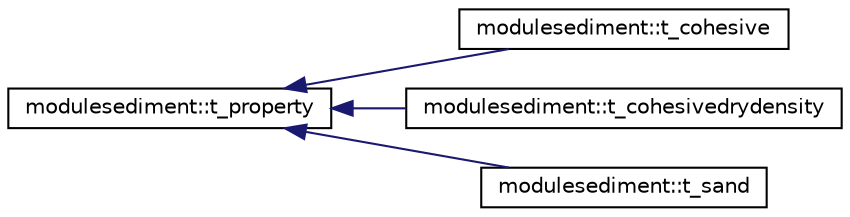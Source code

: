 digraph "Graphical Class Hierarchy"
{
 // LATEX_PDF_SIZE
  edge [fontname="Helvetica",fontsize="10",labelfontname="Helvetica",labelfontsize="10"];
  node [fontname="Helvetica",fontsize="10",shape=record];
  rankdir="LR";
  Node0 [label="modulesediment::t_property",height=0.2,width=0.4,color="black", fillcolor="white", style="filled",URL="$structmodulesediment_1_1t__property.html",tooltip=" "];
  Node0 -> Node1 [dir="back",color="midnightblue",fontsize="10",style="solid",fontname="Helvetica"];
  Node1 [label="modulesediment::t_cohesive",height=0.2,width=0.4,color="black", fillcolor="white", style="filled",URL="$structmodulesediment_1_1t__cohesive.html",tooltip=" "];
  Node0 -> Node2 [dir="back",color="midnightblue",fontsize="10",style="solid",fontname="Helvetica"];
  Node2 [label="modulesediment::t_cohesivedrydensity",height=0.2,width=0.4,color="black", fillcolor="white", style="filled",URL="$structmodulesediment_1_1t__cohesivedrydensity.html",tooltip=" "];
  Node0 -> Node3 [dir="back",color="midnightblue",fontsize="10",style="solid",fontname="Helvetica"];
  Node3 [label="modulesediment::t_sand",height=0.2,width=0.4,color="black", fillcolor="white", style="filled",URL="$structmodulesediment_1_1t__sand.html",tooltip=" "];
}
